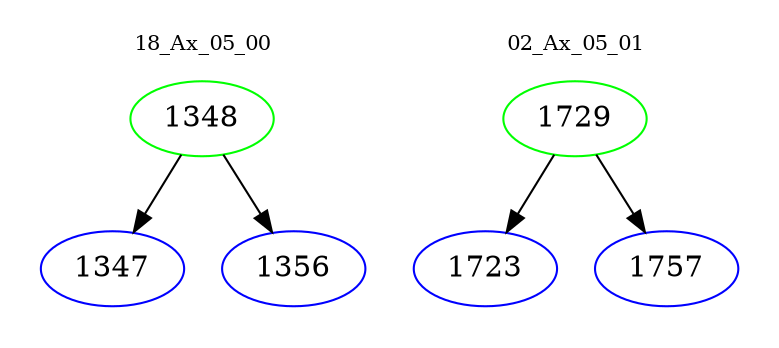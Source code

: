 digraph{
subgraph cluster_0 {
color = white
label = "18_Ax_05_00";
fontsize=10;
T0_1348 [label="1348", color="green"]
T0_1348 -> T0_1347 [color="black"]
T0_1347 [label="1347", color="blue"]
T0_1348 -> T0_1356 [color="black"]
T0_1356 [label="1356", color="blue"]
}
subgraph cluster_1 {
color = white
label = "02_Ax_05_01";
fontsize=10;
T1_1729 [label="1729", color="green"]
T1_1729 -> T1_1723 [color="black"]
T1_1723 [label="1723", color="blue"]
T1_1729 -> T1_1757 [color="black"]
T1_1757 [label="1757", color="blue"]
}
}
